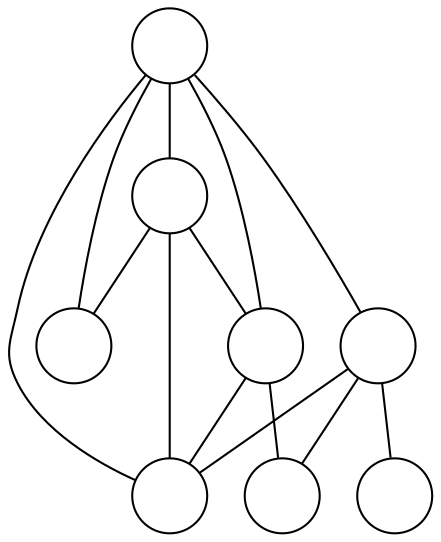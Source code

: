 graph G {
  node[label="", shape=circle]
  0;
  1;
  2;
  3;
  4;
  5;
  6;
  7;
  4 -- 0;
  4 -- 1;
  5 -- 0;
  5 -- 2;
  5 -- 4;
  6 -- 0;
  6 -- 1;
  6 -- 3;
  7 -- 0;
  7 -- 2;
  7 -- 4;
  7 -- 5;
  7 -- 6;
}
